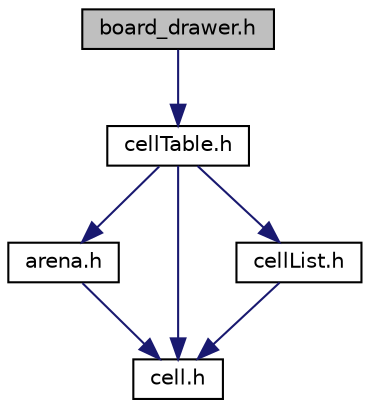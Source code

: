 digraph "board_drawer.h"
{
  edge [fontname="Helvetica",fontsize="10",labelfontname="Helvetica",labelfontsize="10"];
  node [fontname="Helvetica",fontsize="10",shape=record];
  Node1 [label="board_drawer.h",height=0.2,width=0.4,color="black", fillcolor="grey75", style="filled", fontcolor="black"];
  Node1 -> Node2 [color="midnightblue",fontsize="10",style="solid",fontname="Helvetica"];
  Node2 [label="cellTable.h",height=0.2,width=0.4,color="black", fillcolor="white", style="filled",URL="$cellTable_8h.html",tooltip="We create a table of 2D array in here, where we will put the cells. "];
  Node2 -> Node3 [color="midnightblue",fontsize="10",style="solid",fontname="Helvetica"];
  Node3 [label="arena.h",height=0.2,width=0.4,color="black", fillcolor="white", style="filled",URL="$arena_8h.html",tooltip="Arena is used to check if the concrete cell is in the area given by the user or not. It has the values of sizes given by the user. "];
  Node3 -> Node4 [color="midnightblue",fontsize="10",style="solid",fontname="Helvetica"];
  Node4 [label="cell.h",height=0.2,width=0.4,color="black", fillcolor="white", style="filled",URL="$cell_8h.html",tooltip="The Life Game consists of a universe which contains live cells. Тhey appear and dissapear according t..."];
  Node2 -> Node5 [color="midnightblue",fontsize="10",style="solid",fontname="Helvetica"];
  Node5 [label="cellList.h",height=0.2,width=0.4,color="black", fillcolor="white", style="filled",URL="$cellList_8h.html",tooltip="Creating the list of cells, with its size. "];
  Node5 -> Node4 [color="midnightblue",fontsize="10",style="solid",fontname="Helvetica"];
  Node2 -> Node4 [color="midnightblue",fontsize="10",style="solid",fontname="Helvetica"];
}
